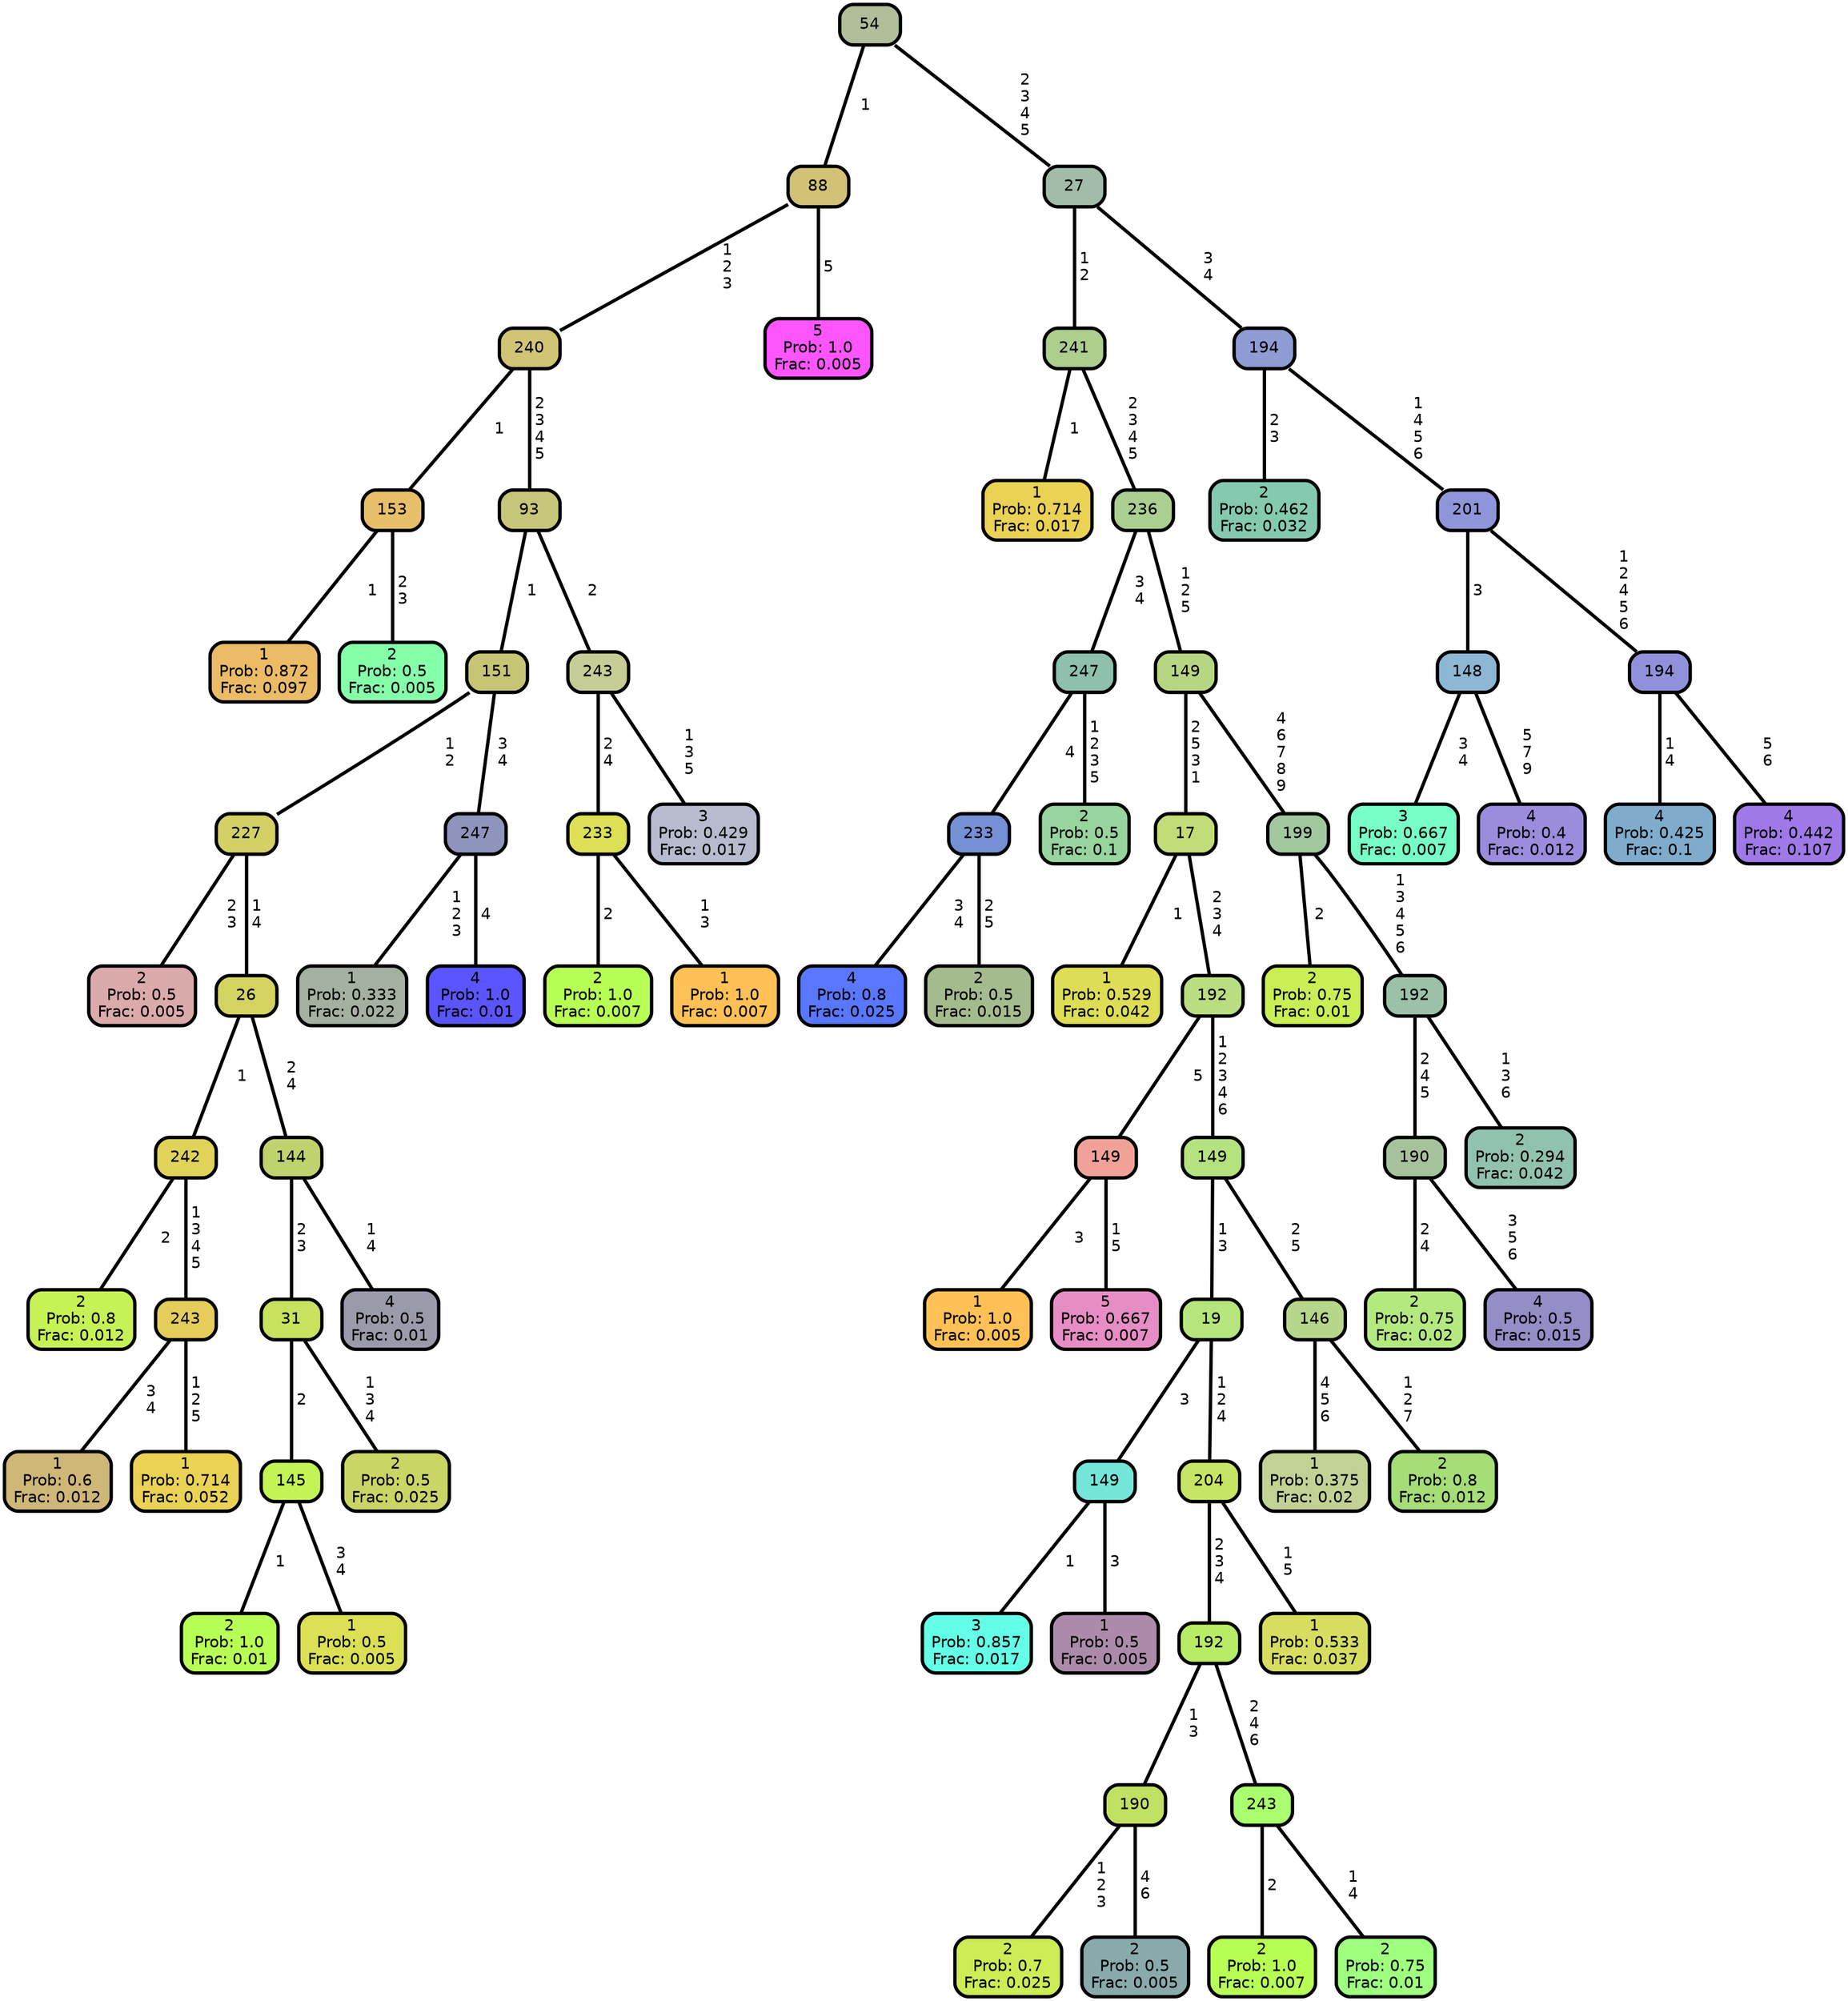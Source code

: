 graph Tree {
node [shape=box, style="filled, rounded",color="black",penwidth="3",fontcolor="black",                 fontname=helvetica] ;
graph [ranksep="0 equally", splines=straight,                 bgcolor=transparent, dpi=200] ;
edge [fontname=helvetica, color=black] ;
0 [label="1
Prob: 0.872
Frac: 0.097", fillcolor="#ecbb66"] ;
1 [label="153", fillcolor="#e7bf69"] ;
2 [label="2
Prob: 0.5
Frac: 0.005", fillcolor="#86ffaa"] ;
3 [label="240", fillcolor="#d1c475"] ;
4 [label="2
Prob: 0.5
Frac: 0.005", fillcolor="#dbaaaa"] ;
5 [label="227", fillcolor="#d3d165"] ;
6 [label="2
Prob: 0.8
Frac: 0.012", fillcolor="#c6f255"] ;
7 [label="242", fillcolor="#e0d35a"] ;
8 [label="1
Prob: 0.6
Frac: 0.012", fillcolor="#cfb777"] ;
9 [label="243", fillcolor="#e5cd5b"] ;
10 [label="1
Prob: 0.714
Frac: 0.052", fillcolor="#ead255"] ;
11 [label="26", fillcolor="#d3d362"] ;
12 [label="2
Prob: 1.0
Frac: 0.01", fillcolor="#b8ff55"] ;
13 [label="145", fillcolor="#c3f455"] ;
14 [label="1
Prob: 0.5
Frac: 0.005", fillcolor="#dbe055"] ;
15 [label="31", fillcolor="#c8e15f"] ;
16 [label="2
Prob: 0.5
Frac: 0.025", fillcolor="#cbd566"] ;
17 [label="144", fillcolor="#bfd26e"] ;
18 [label="4
Prob: 0.5
Frac: 0.01", fillcolor="#9a9aaa"] ;
19 [label="151", fillcolor="#c6c576"] ;
20 [label="1
Prob: 0.333
Frac: 0.022", fillcolor="#a5b1a0"] ;
21 [label="247", fillcolor="#8e95bd"] ;
22 [label="4
Prob: 1.0
Frac: 0.01", fillcolor="#5a55ff"] ;
23 [label="93", fillcolor="#c6c67b"] ;
24 [label="2
Prob: 1.0
Frac: 0.007", fillcolor="#b8ff55"] ;
25 [label="233", fillcolor="#dbe055"] ;
26 [label="1
Prob: 1.0
Frac: 0.007", fillcolor="#ffc155"] ;
27 [label="243", fillcolor="#c7cd96"] ;
28 [label="3
Prob: 0.429
Frac: 0.017", fillcolor="#b6bcce"] ;
29 [label="88", fillcolor="#d2c277"] ;
30 [label="5
Prob: 1.0
Frac: 0.005", fillcolor="#ff55ff"] ;
31 [label="54", fillcolor="#b0be99"] ;
32 [label="1
Prob: 0.714
Frac: 0.017", fillcolor="#ead255"] ;
33 [label="241", fillcolor="#accf8e"] ;
34 [label="4
Prob: 0.8
Frac: 0.025", fillcolor="#5977ff"] ;
35 [label="233", fillcolor="#7590d4"] ;
36 [label="2
Prob: 0.5
Frac: 0.015", fillcolor="#a4bc8d"] ;
37 [label="247", fillcolor="#8ec0ad"] ;
38 [label="2
Prob: 0.5
Frac: 0.1", fillcolor="#98d49d"] ;
39 [label="236", fillcolor="#aacf91"] ;
40 [label="1
Prob: 0.529
Frac: 0.042", fillcolor="#ddde55"] ;
41 [label="17", fillcolor="#c2dd77"] ;
42 [label="1
Prob: 1.0
Frac: 0.005", fillcolor="#ffc155"] ;
43 [label="149", fillcolor="#f0a299"] ;
44 [label="5
Prob: 0.667
Frac: 0.007", fillcolor="#e78dc6"] ;
45 [label="192", fillcolor="#badd81"] ;
46 [label="3
Prob: 0.857
Frac: 0.017", fillcolor="#63ffe6"] ;
47 [label="149", fillcolor="#73e5d9"] ;
48 [label="1
Prob: 0.5
Frac: 0.005", fillcolor="#ac8baa"] ;
49 [label="19", fillcolor="#b5e57c"] ;
50 [label="2
Prob: 0.7
Frac: 0.025", fillcolor="#cdec55"] ;
51 [label="190", fillcolor="#c1e163"] ;
52 [label="2
Prob: 0.5
Frac: 0.005", fillcolor="#89aaaa"] ;
53 [label="192", fillcolor="#b9ec66"] ;
54 [label="2
Prob: 1.0
Frac: 0.007", fillcolor="#b8ff55"] ;
55 [label="243", fillcolor="#a9ff6d"] ;
56 [label="2
Prob: 0.75
Frac: 0.01", fillcolor="#9fff7f"] ;
57 [label="204", fillcolor="#c6e564"] ;
58 [label="1
Prob: 0.533
Frac: 0.037", fillcolor="#d7dd60"] ;
59 [label="149", fillcolor="#b5e27f"] ;
60 [label="1
Prob: 0.375
Frac: 0.02", fillcolor="#c2d294"] ;
61 [label="146", fillcolor="#b7d689"] ;
62 [label="2
Prob: 0.8
Frac: 0.012", fillcolor="#a5dd77"] ;
63 [label="149", fillcolor="#b7d683"] ;
64 [label="2
Prob: 0.75
Frac: 0.01", fillcolor="#c9ef55"] ;
65 [label="199", fillcolor="#a0c79d"] ;
66 [label="2
Prob: 0.75
Frac: 0.02", fillcolor="#b4e97f"] ;
67 [label="190", fillcolor="#a6c29d"] ;
68 [label="4
Prob: 0.5
Frac: 0.015", fillcolor="#948dc6"] ;
69 [label="192", fillcolor="#9bc2a7"] ;
70 [label="2
Prob: 0.294
Frac: 0.042", fillcolor="#91c2af"] ;
71 [label="27", fillcolor="#a1bca8"] ;
72 [label="2
Prob: 0.462
Frac: 0.032", fillcolor="#84cab0"] ;
73 [label="194", fillcolor="#8e9cd4"] ;
74 [label="3
Prob: 0.667
Frac: 0.007", fillcolor="#76ffc6"] ;
75 [label="148", fillcolor="#8db7d4"] ;
76 [label="4
Prob: 0.4
Frac: 0.012", fillcolor="#9b8cdd"] ;
77 [label="201", fillcolor="#8f95d9"] ;
78 [label="4
Prob: 0.425
Frac: 0.1", fillcolor="#7faccc"] ;
79 [label="194", fillcolor="#8f92da"] ;
80 [label="4
Prob: 0.442
Frac: 0.107", fillcolor="#9f79e7"] ;
1 -- 0 [label=" 1",penwidth=3] ;
1 -- 2 [label=" 2\n 3",penwidth=3] ;
3 -- 1 [label=" 1",penwidth=3] ;
3 -- 23 [label=" 2\n 3\n 4\n 5",penwidth=3] ;
5 -- 4 [label=" 2\n 3",penwidth=3] ;
5 -- 11 [label=" 1\n 4",penwidth=3] ;
7 -- 6 [label=" 2",penwidth=3] ;
7 -- 9 [label=" 1\n 3\n 4\n 5",penwidth=3] ;
9 -- 8 [label=" 3\n 4",penwidth=3] ;
9 -- 10 [label=" 1\n 2\n 5",penwidth=3] ;
11 -- 7 [label=" 1",penwidth=3] ;
11 -- 17 [label=" 2\n 4",penwidth=3] ;
13 -- 12 [label=" 1",penwidth=3] ;
13 -- 14 [label=" 3\n 4",penwidth=3] ;
15 -- 13 [label=" 2",penwidth=3] ;
15 -- 16 [label=" 1\n 3\n 4",penwidth=3] ;
17 -- 15 [label=" 2\n 3",penwidth=3] ;
17 -- 18 [label=" 1\n 4",penwidth=3] ;
19 -- 5 [label=" 1\n 2",penwidth=3] ;
19 -- 21 [label=" 3\n 4",penwidth=3] ;
21 -- 20 [label=" 1\n 2\n 3",penwidth=3] ;
21 -- 22 [label=" 4",penwidth=3] ;
23 -- 19 [label=" 1",penwidth=3] ;
23 -- 27 [label=" 2",penwidth=3] ;
25 -- 24 [label=" 2",penwidth=3] ;
25 -- 26 [label=" 1\n 3",penwidth=3] ;
27 -- 25 [label=" 2\n 4",penwidth=3] ;
27 -- 28 [label=" 1\n 3\n 5",penwidth=3] ;
29 -- 3 [label=" 1\n 2\n 3",penwidth=3] ;
29 -- 30 [label=" 5",penwidth=3] ;
31 -- 29 [label=" 1",penwidth=3] ;
31 -- 71 [label=" 2\n 3\n 4\n 5",penwidth=3] ;
33 -- 32 [label=" 1",penwidth=3] ;
33 -- 39 [label=" 2\n 3\n 4\n 5",penwidth=3] ;
35 -- 34 [label=" 3\n 4",penwidth=3] ;
35 -- 36 [label=" 2\n 5",penwidth=3] ;
37 -- 35 [label=" 4",penwidth=3] ;
37 -- 38 [label=" 1\n 2\n 3\n 5",penwidth=3] ;
39 -- 37 [label=" 3\n 4",penwidth=3] ;
39 -- 63 [label=" 1\n 2\n 5",penwidth=3] ;
41 -- 40 [label=" 1",penwidth=3] ;
41 -- 45 [label=" 2\n 3\n 4",penwidth=3] ;
43 -- 42 [label=" 3",penwidth=3] ;
43 -- 44 [label=" 1\n 5",penwidth=3] ;
45 -- 43 [label=" 5",penwidth=3] ;
45 -- 59 [label=" 1\n 2\n 3\n 4\n 6",penwidth=3] ;
47 -- 46 [label=" 1",penwidth=3] ;
47 -- 48 [label=" 3",penwidth=3] ;
49 -- 47 [label=" 3",penwidth=3] ;
49 -- 57 [label=" 1\n 2\n 4",penwidth=3] ;
51 -- 50 [label=" 1\n 2\n 3",penwidth=3] ;
51 -- 52 [label=" 4\n 6",penwidth=3] ;
53 -- 51 [label=" 1\n 3",penwidth=3] ;
53 -- 55 [label=" 2\n 4\n 6",penwidth=3] ;
55 -- 54 [label=" 2",penwidth=3] ;
55 -- 56 [label=" 1\n 4",penwidth=3] ;
57 -- 53 [label=" 2\n 3\n 4",penwidth=3] ;
57 -- 58 [label=" 1\n 5",penwidth=3] ;
59 -- 49 [label=" 1\n 3",penwidth=3] ;
59 -- 61 [label=" 2\n 5",penwidth=3] ;
61 -- 60 [label=" 4\n 5\n 6",penwidth=3] ;
61 -- 62 [label=" 1\n 2\n 7",penwidth=3] ;
63 -- 41 [label=" 2\n 5\n 3\n 1",penwidth=3] ;
63 -- 65 [label=" 4\n 6\n 7\n 8\n 9",penwidth=3] ;
65 -- 64 [label=" 2",penwidth=3] ;
65 -- 69 [label=" 1\n 3\n 4\n 5\n 6",penwidth=3] ;
67 -- 66 [label=" 2\n 4",penwidth=3] ;
67 -- 68 [label=" 3\n 5\n 6",penwidth=3] ;
69 -- 67 [label=" 2\n 4\n 5",penwidth=3] ;
69 -- 70 [label=" 1\n 3\n 6",penwidth=3] ;
71 -- 33 [label=" 1\n 2",penwidth=3] ;
71 -- 73 [label=" 3\n 4",penwidth=3] ;
73 -- 72 [label=" 2\n 3",penwidth=3] ;
73 -- 77 [label=" 1\n 4\n 5\n 6",penwidth=3] ;
75 -- 74 [label=" 3\n 4",penwidth=3] ;
75 -- 76 [label=" 5\n 7\n 9",penwidth=3] ;
77 -- 75 [label=" 3",penwidth=3] ;
77 -- 79 [label=" 1\n 2\n 4\n 5\n 6",penwidth=3] ;
79 -- 78 [label=" 1\n 4",penwidth=3] ;
79 -- 80 [label=" 5\n 6",penwidth=3] ;
{rank = same;}}